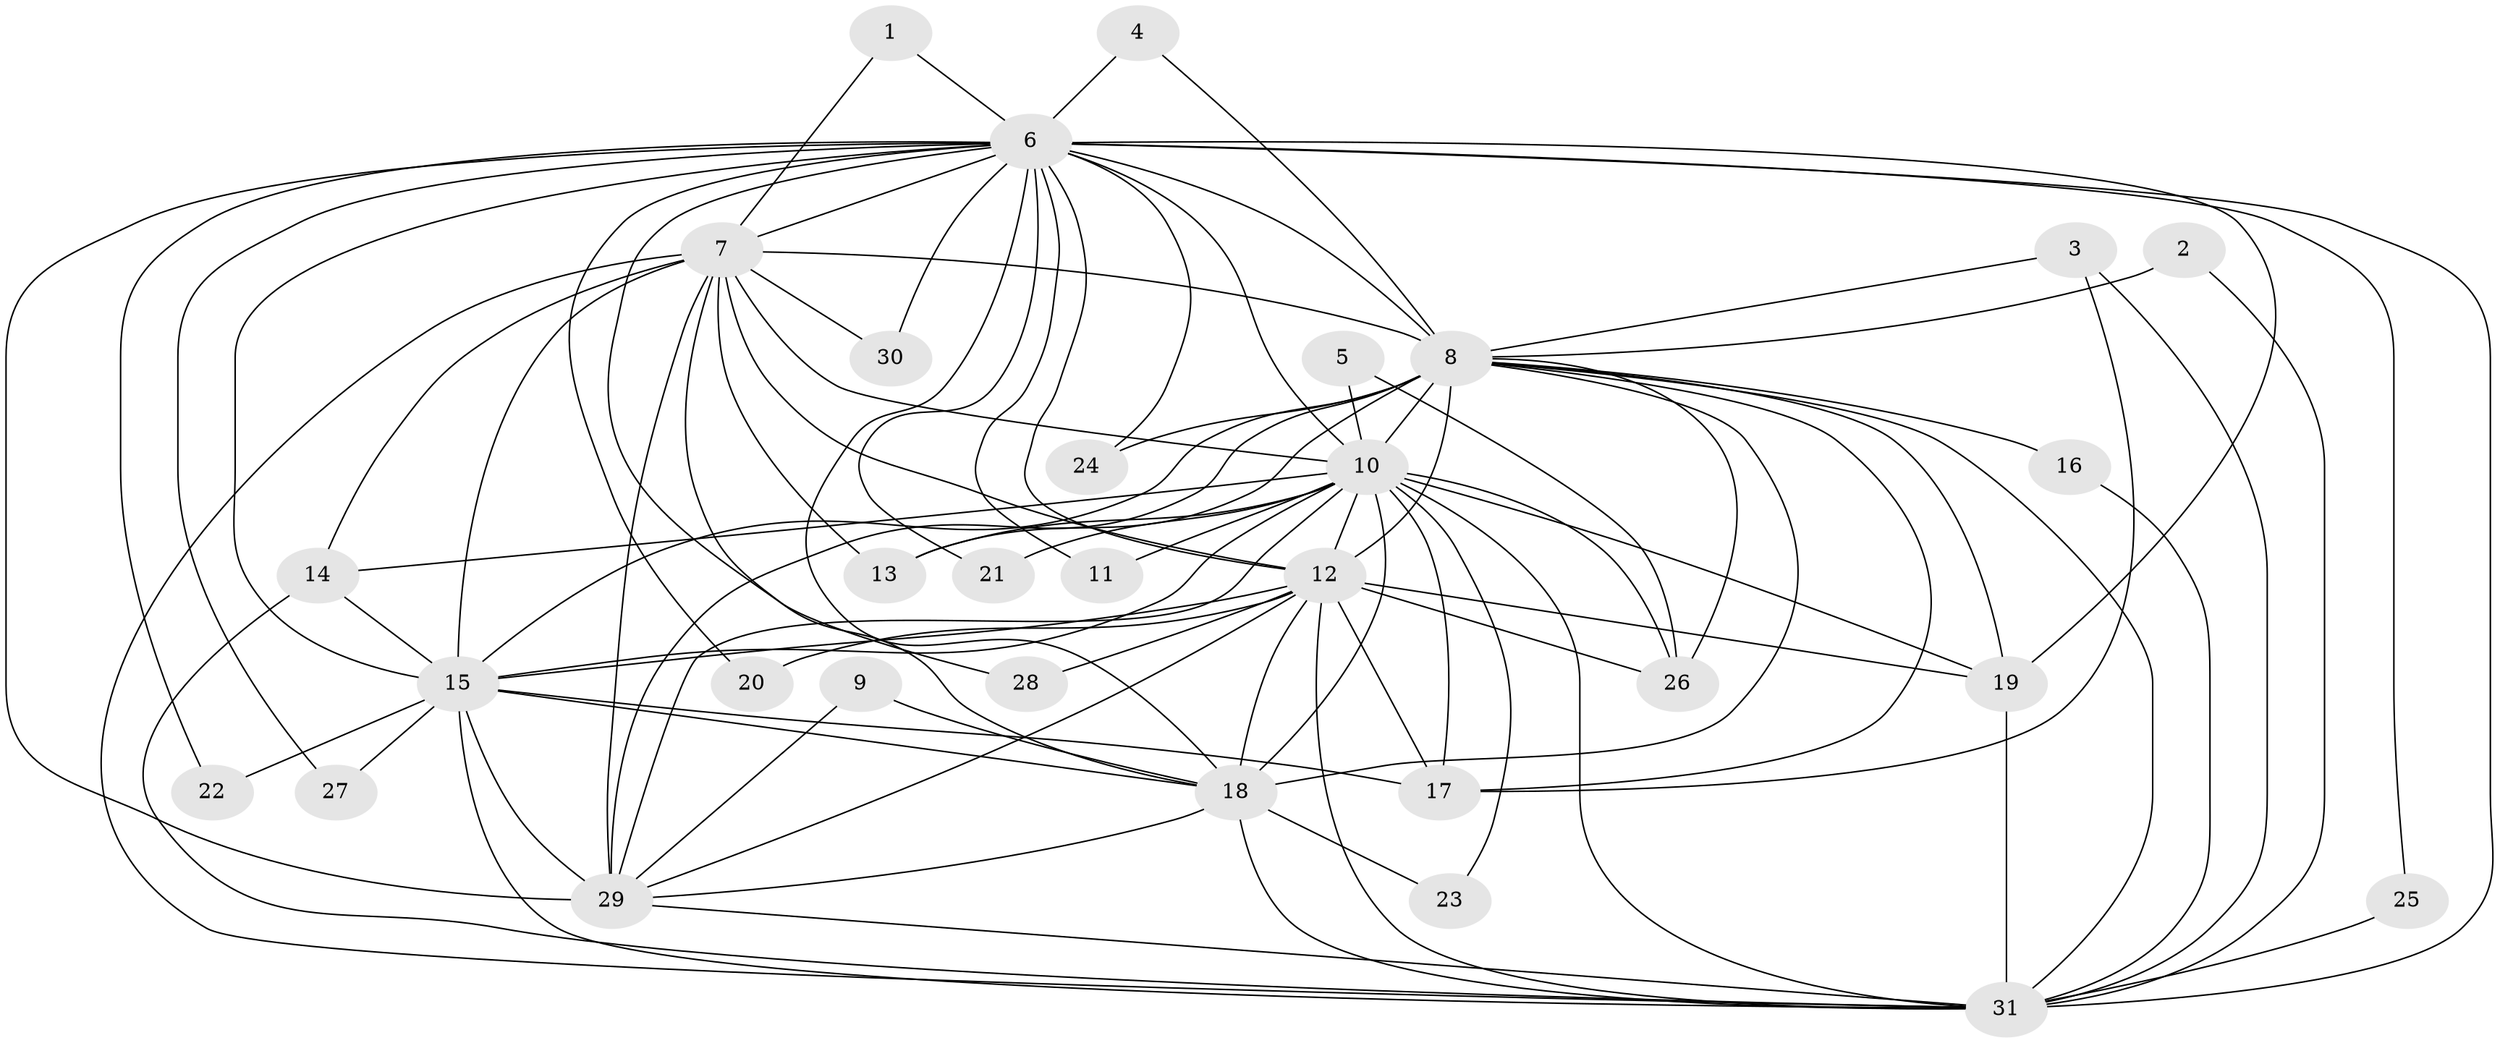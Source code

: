 // original degree distribution, {20: 0.01639344262295082, 14: 0.01639344262295082, 15: 0.01639344262295082, 12: 0.03278688524590164, 27: 0.01639344262295082, 17: 0.03278688524590164, 16: 0.03278688524590164, 5: 0.06557377049180328, 3: 0.13114754098360656, 2: 0.5901639344262295, 4: 0.04918032786885246}
// Generated by graph-tools (version 1.1) at 2025/49/03/09/25 03:49:43]
// undirected, 31 vertices, 90 edges
graph export_dot {
graph [start="1"]
  node [color=gray90,style=filled];
  1;
  2;
  3;
  4;
  5;
  6;
  7;
  8;
  9;
  10;
  11;
  12;
  13;
  14;
  15;
  16;
  17;
  18;
  19;
  20;
  21;
  22;
  23;
  24;
  25;
  26;
  27;
  28;
  29;
  30;
  31;
  1 -- 6 [weight=1.0];
  1 -- 7 [weight=1.0];
  2 -- 8 [weight=1.0];
  2 -- 31 [weight=1.0];
  3 -- 8 [weight=1.0];
  3 -- 17 [weight=1.0];
  3 -- 31 [weight=1.0];
  4 -- 6 [weight=1.0];
  4 -- 8 [weight=1.0];
  5 -- 10 [weight=1.0];
  5 -- 26 [weight=1.0];
  6 -- 7 [weight=1.0];
  6 -- 8 [weight=4.0];
  6 -- 10 [weight=1.0];
  6 -- 11 [weight=1.0];
  6 -- 12 [weight=1.0];
  6 -- 15 [weight=2.0];
  6 -- 18 [weight=1.0];
  6 -- 19 [weight=1.0];
  6 -- 20 [weight=1.0];
  6 -- 21 [weight=1.0];
  6 -- 22 [weight=1.0];
  6 -- 24 [weight=1.0];
  6 -- 25 [weight=1.0];
  6 -- 27 [weight=1.0];
  6 -- 28 [weight=1.0];
  6 -- 29 [weight=3.0];
  6 -- 30 [weight=1.0];
  6 -- 31 [weight=2.0];
  7 -- 8 [weight=2.0];
  7 -- 10 [weight=1.0];
  7 -- 12 [weight=1.0];
  7 -- 13 [weight=1.0];
  7 -- 14 [weight=1.0];
  7 -- 15 [weight=1.0];
  7 -- 18 [weight=2.0];
  7 -- 29 [weight=1.0];
  7 -- 30 [weight=1.0];
  7 -- 31 [weight=1.0];
  8 -- 10 [weight=2.0];
  8 -- 12 [weight=2.0];
  8 -- 13 [weight=1.0];
  8 -- 15 [weight=3.0];
  8 -- 16 [weight=2.0];
  8 -- 17 [weight=1.0];
  8 -- 18 [weight=2.0];
  8 -- 19 [weight=1.0];
  8 -- 24 [weight=1.0];
  8 -- 26 [weight=1.0];
  8 -- 29 [weight=2.0];
  8 -- 31 [weight=2.0];
  9 -- 18 [weight=1.0];
  9 -- 29 [weight=1.0];
  10 -- 11 [weight=1.0];
  10 -- 12 [weight=2.0];
  10 -- 13 [weight=1.0];
  10 -- 14 [weight=1.0];
  10 -- 15 [weight=2.0];
  10 -- 17 [weight=1.0];
  10 -- 18 [weight=1.0];
  10 -- 19 [weight=1.0];
  10 -- 21 [weight=1.0];
  10 -- 23 [weight=1.0];
  10 -- 26 [weight=1.0];
  10 -- 29 [weight=1.0];
  10 -- 31 [weight=1.0];
  12 -- 15 [weight=1.0];
  12 -- 17 [weight=1.0];
  12 -- 18 [weight=2.0];
  12 -- 19 [weight=1.0];
  12 -- 20 [weight=1.0];
  12 -- 26 [weight=1.0];
  12 -- 28 [weight=1.0];
  12 -- 29 [weight=1.0];
  12 -- 31 [weight=1.0];
  14 -- 15 [weight=1.0];
  14 -- 31 [weight=1.0];
  15 -- 17 [weight=1.0];
  15 -- 18 [weight=1.0];
  15 -- 22 [weight=1.0];
  15 -- 27 [weight=1.0];
  15 -- 29 [weight=1.0];
  15 -- 31 [weight=1.0];
  16 -- 31 [weight=1.0];
  18 -- 23 [weight=1.0];
  18 -- 29 [weight=2.0];
  18 -- 31 [weight=2.0];
  19 -- 31 [weight=1.0];
  25 -- 31 [weight=1.0];
  29 -- 31 [weight=1.0];
}
